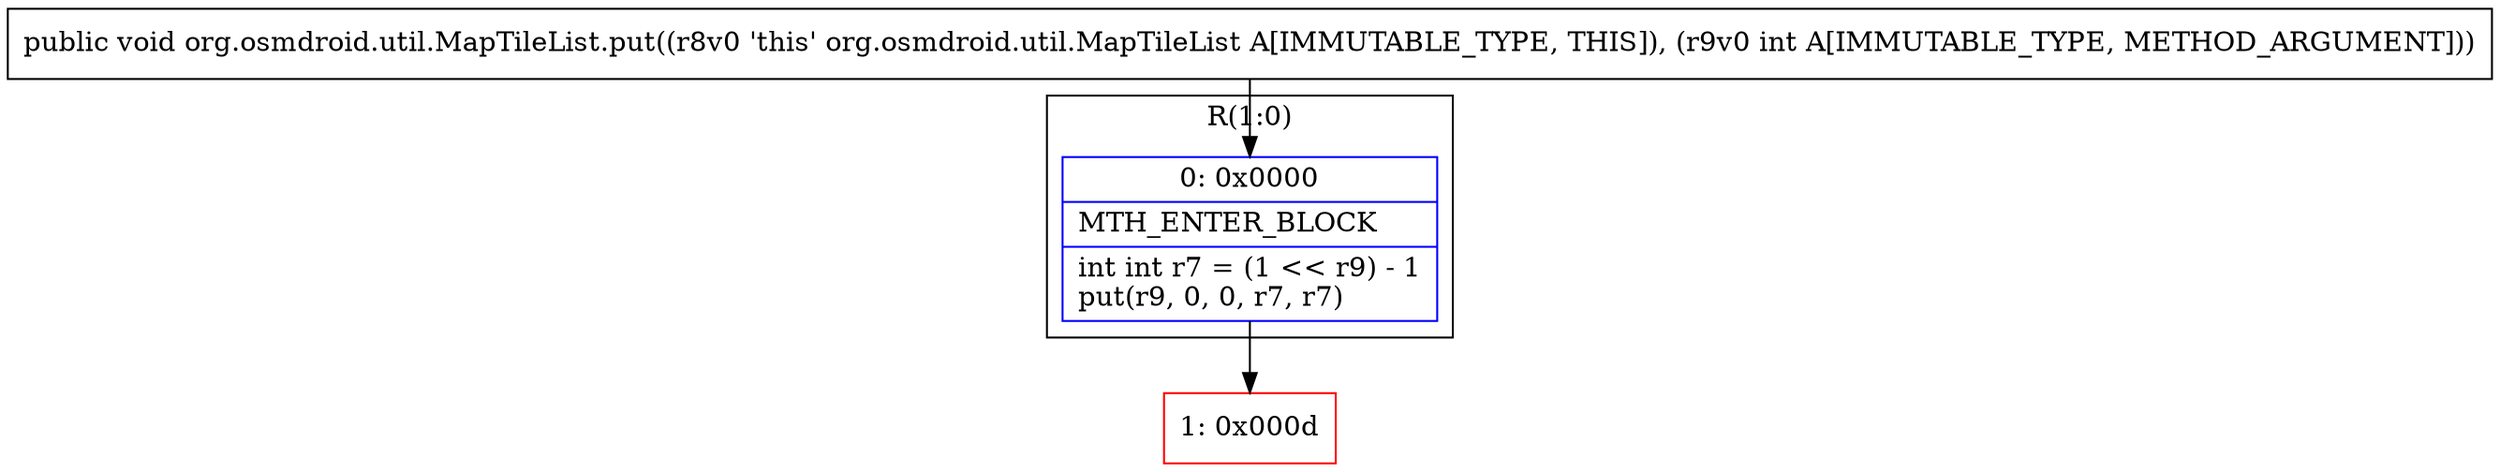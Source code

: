 digraph "CFG fororg.osmdroid.util.MapTileList.put(I)V" {
subgraph cluster_Region_349124240 {
label = "R(1:0)";
node [shape=record,color=blue];
Node_0 [shape=record,label="{0\:\ 0x0000|MTH_ENTER_BLOCK\l|int int r7 = (1 \<\< r9) \- 1\lput(r9, 0, 0, r7, r7)\l}"];
}
Node_1 [shape=record,color=red,label="{1\:\ 0x000d}"];
MethodNode[shape=record,label="{public void org.osmdroid.util.MapTileList.put((r8v0 'this' org.osmdroid.util.MapTileList A[IMMUTABLE_TYPE, THIS]), (r9v0 int A[IMMUTABLE_TYPE, METHOD_ARGUMENT])) }"];
MethodNode -> Node_0;
Node_0 -> Node_1;
}


